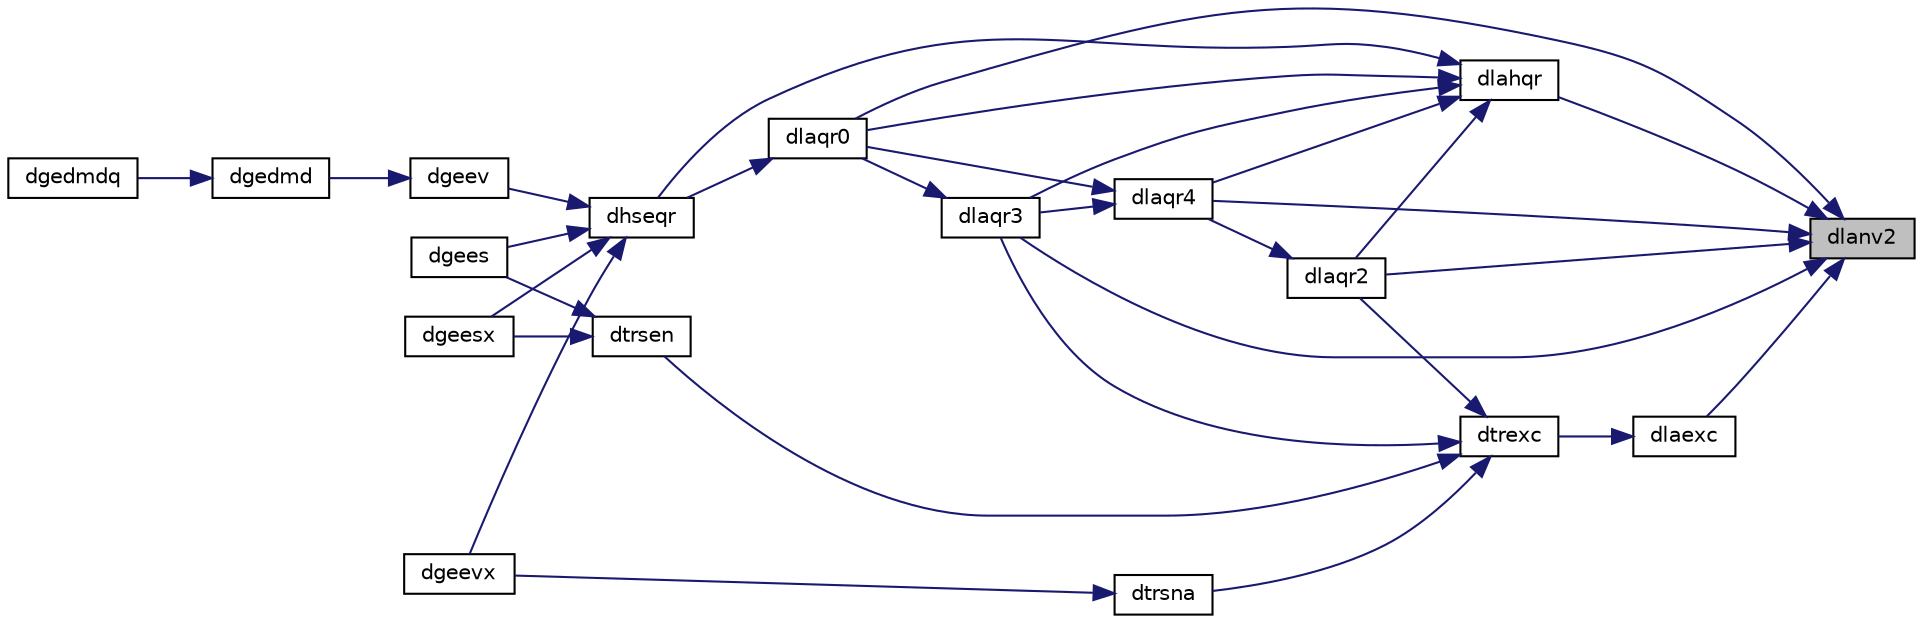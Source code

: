 digraph "dlanv2"
{
 // LATEX_PDF_SIZE
  edge [fontname="Helvetica",fontsize="10",labelfontname="Helvetica",labelfontsize="10"];
  node [fontname="Helvetica",fontsize="10",shape=record];
  rankdir="RL";
  Node1 [label="dlanv2",height=0.2,width=0.4,color="black", fillcolor="grey75", style="filled", fontcolor="black",tooltip="DLANV2 computes the Schur factorization of a real 2-by-2 nonsymmetric matrix in standard form."];
  Node1 -> Node2 [dir="back",color="midnightblue",fontsize="10",style="solid",fontname="Helvetica"];
  Node2 [label="dlaexc",height=0.2,width=0.4,color="black", fillcolor="white", style="filled",URL="$dlaexc_8f.html#a7b430b81bbddf88bc99268a506931aef",tooltip="DLAEXC swaps adjacent diagonal blocks of a real upper quasi-triangular matrix in Schur canonical form..."];
  Node2 -> Node3 [dir="back",color="midnightblue",fontsize="10",style="solid",fontname="Helvetica"];
  Node3 [label="dtrexc",height=0.2,width=0.4,color="black", fillcolor="white", style="filled",URL="$dtrexc_8f.html#a321d3f3a5e2768676a4d8ec2aa2ff2fe",tooltip="DTREXC"];
  Node3 -> Node4 [dir="back",color="midnightblue",fontsize="10",style="solid",fontname="Helvetica"];
  Node4 [label="dlaqr2",height=0.2,width=0.4,color="black", fillcolor="white", style="filled",URL="$dlaqr2_8f.html#a4d60649d5f6ca5d4d7f1dce3cfe81450",tooltip="DLAQR2 performs the orthogonal similarity transformation of a Hessenberg matrix to detect and deflate..."];
  Node4 -> Node5 [dir="back",color="midnightblue",fontsize="10",style="solid",fontname="Helvetica"];
  Node5 [label="dlaqr4",height=0.2,width=0.4,color="black", fillcolor="white", style="filled",URL="$dlaqr4_8f.html#a12cd3d91cf44b97877272c85c410af6c",tooltip="DLAQR4 computes the eigenvalues of a Hessenberg matrix, and optionally the matrices from the Schur de..."];
  Node5 -> Node6 [dir="back",color="midnightblue",fontsize="10",style="solid",fontname="Helvetica"];
  Node6 [label="dlaqr0",height=0.2,width=0.4,color="black", fillcolor="white", style="filled",URL="$dlaqr0_8f.html#aa0f06b236f313b54f85fed1b62c152dc",tooltip="DLAQR0 computes the eigenvalues of a Hessenberg matrix, and optionally the matrices from the Schur de..."];
  Node6 -> Node7 [dir="back",color="midnightblue",fontsize="10",style="solid",fontname="Helvetica"];
  Node7 [label="dhseqr",height=0.2,width=0.4,color="black", fillcolor="white", style="filled",URL="$dhseqr_8f.html#acb35e85b362ce8ccf9d653cc3f8fb89c",tooltip="DHSEQR"];
  Node7 -> Node8 [dir="back",color="midnightblue",fontsize="10",style="solid",fontname="Helvetica"];
  Node8 [label="dgees",height=0.2,width=0.4,color="black", fillcolor="white", style="filled",URL="$dgees_8f.html#a2233e8611b7b529422497036b284b438",tooltip="DGEES computes the eigenvalues, the Schur form, and, optionally, the matrix of Schur vectors for GE m..."];
  Node7 -> Node9 [dir="back",color="midnightblue",fontsize="10",style="solid",fontname="Helvetica"];
  Node9 [label="dgeesx",height=0.2,width=0.4,color="black", fillcolor="white", style="filled",URL="$dgeesx_8f.html#a745081b04dc6f1b5a93a5d8b31aec915",tooltip="DGEESX computes the eigenvalues, the Schur form, and, optionally, the matrix of Schur vectors for GE ..."];
  Node7 -> Node10 [dir="back",color="midnightblue",fontsize="10",style="solid",fontname="Helvetica"];
  Node10 [label="dgeev",height=0.2,width=0.4,color="black", fillcolor="white", style="filled",URL="$dgeev_8f.html#a66e19253344358f5dee1e60502b9e96f",tooltip="DGEEV computes the eigenvalues and, optionally, the left and/or right eigenvectors for GE matrices"];
  Node10 -> Node11 [dir="back",color="midnightblue",fontsize="10",style="solid",fontname="Helvetica"];
  Node11 [label="dgedmd",height=0.2,width=0.4,color="black", fillcolor="white", style="filled",URL="$dgedmd_8f90.html#a873ebfba3e94c6200e9f6da79644abb1",tooltip="DGEDMD computes the Dynamic Mode Decomposition (DMD) for a pair of data snapshot matrices."];
  Node11 -> Node12 [dir="back",color="midnightblue",fontsize="10",style="solid",fontname="Helvetica"];
  Node12 [label="dgedmdq",height=0.2,width=0.4,color="black", fillcolor="white", style="filled",URL="$dgedmdq_8f90.html#a6c9d2f77b73a03970b6e05984167644f",tooltip="DGEDMDQ computes the Dynamic Mode Decomposition (DMD) for a pair of data snapshot matrices."];
  Node7 -> Node13 [dir="back",color="midnightblue",fontsize="10",style="solid",fontname="Helvetica"];
  Node13 [label="dgeevx",height=0.2,width=0.4,color="black", fillcolor="white", style="filled",URL="$dgeevx_8f.html#a4e35e1d4e9b63ba9eef4ba8aff3debae",tooltip="DGEEVX computes the eigenvalues and, optionally, the left and/or right eigenvectors for GE matrices"];
  Node5 -> Node14 [dir="back",color="midnightblue",fontsize="10",style="solid",fontname="Helvetica"];
  Node14 [label="dlaqr3",height=0.2,width=0.4,color="black", fillcolor="white", style="filled",URL="$dlaqr3_8f.html#a4cc655aa88beb6f2f8dfa621cbe6aea7",tooltip="DLAQR3 performs the orthogonal similarity transformation of a Hessenberg matrix to detect and deflate..."];
  Node14 -> Node6 [dir="back",color="midnightblue",fontsize="10",style="solid",fontname="Helvetica"];
  Node3 -> Node14 [dir="back",color="midnightblue",fontsize="10",style="solid",fontname="Helvetica"];
  Node3 -> Node15 [dir="back",color="midnightblue",fontsize="10",style="solid",fontname="Helvetica"];
  Node15 [label="dtrsen",height=0.2,width=0.4,color="black", fillcolor="white", style="filled",URL="$dtrsen_8f.html#afe383d8eb4c3815d8946a5e24ba1899a",tooltip="DTRSEN"];
  Node15 -> Node8 [dir="back",color="midnightblue",fontsize="10",style="solid",fontname="Helvetica"];
  Node15 -> Node9 [dir="back",color="midnightblue",fontsize="10",style="solid",fontname="Helvetica"];
  Node3 -> Node16 [dir="back",color="midnightblue",fontsize="10",style="solid",fontname="Helvetica"];
  Node16 [label="dtrsna",height=0.2,width=0.4,color="black", fillcolor="white", style="filled",URL="$dtrsna_8f.html#ab43d2d84b0705732572c187aa4558077",tooltip="DTRSNA"];
  Node16 -> Node13 [dir="back",color="midnightblue",fontsize="10",style="solid",fontname="Helvetica"];
  Node1 -> Node17 [dir="back",color="midnightblue",fontsize="10",style="solid",fontname="Helvetica"];
  Node17 [label="dlahqr",height=0.2,width=0.4,color="black", fillcolor="white", style="filled",URL="$dlahqr_8f.html#aa677995264e5de3914a3817a66e753c5",tooltip="DLAHQR computes the eigenvalues and Schur factorization of an upper Hessenberg matrix,..."];
  Node17 -> Node7 [dir="back",color="midnightblue",fontsize="10",style="solid",fontname="Helvetica"];
  Node17 -> Node6 [dir="back",color="midnightblue",fontsize="10",style="solid",fontname="Helvetica"];
  Node17 -> Node4 [dir="back",color="midnightblue",fontsize="10",style="solid",fontname="Helvetica"];
  Node17 -> Node14 [dir="back",color="midnightblue",fontsize="10",style="solid",fontname="Helvetica"];
  Node17 -> Node5 [dir="back",color="midnightblue",fontsize="10",style="solid",fontname="Helvetica"];
  Node1 -> Node6 [dir="back",color="midnightblue",fontsize="10",style="solid",fontname="Helvetica"];
  Node1 -> Node4 [dir="back",color="midnightblue",fontsize="10",style="solid",fontname="Helvetica"];
  Node1 -> Node14 [dir="back",color="midnightblue",fontsize="10",style="solid",fontname="Helvetica"];
  Node1 -> Node5 [dir="back",color="midnightblue",fontsize="10",style="solid",fontname="Helvetica"];
}
